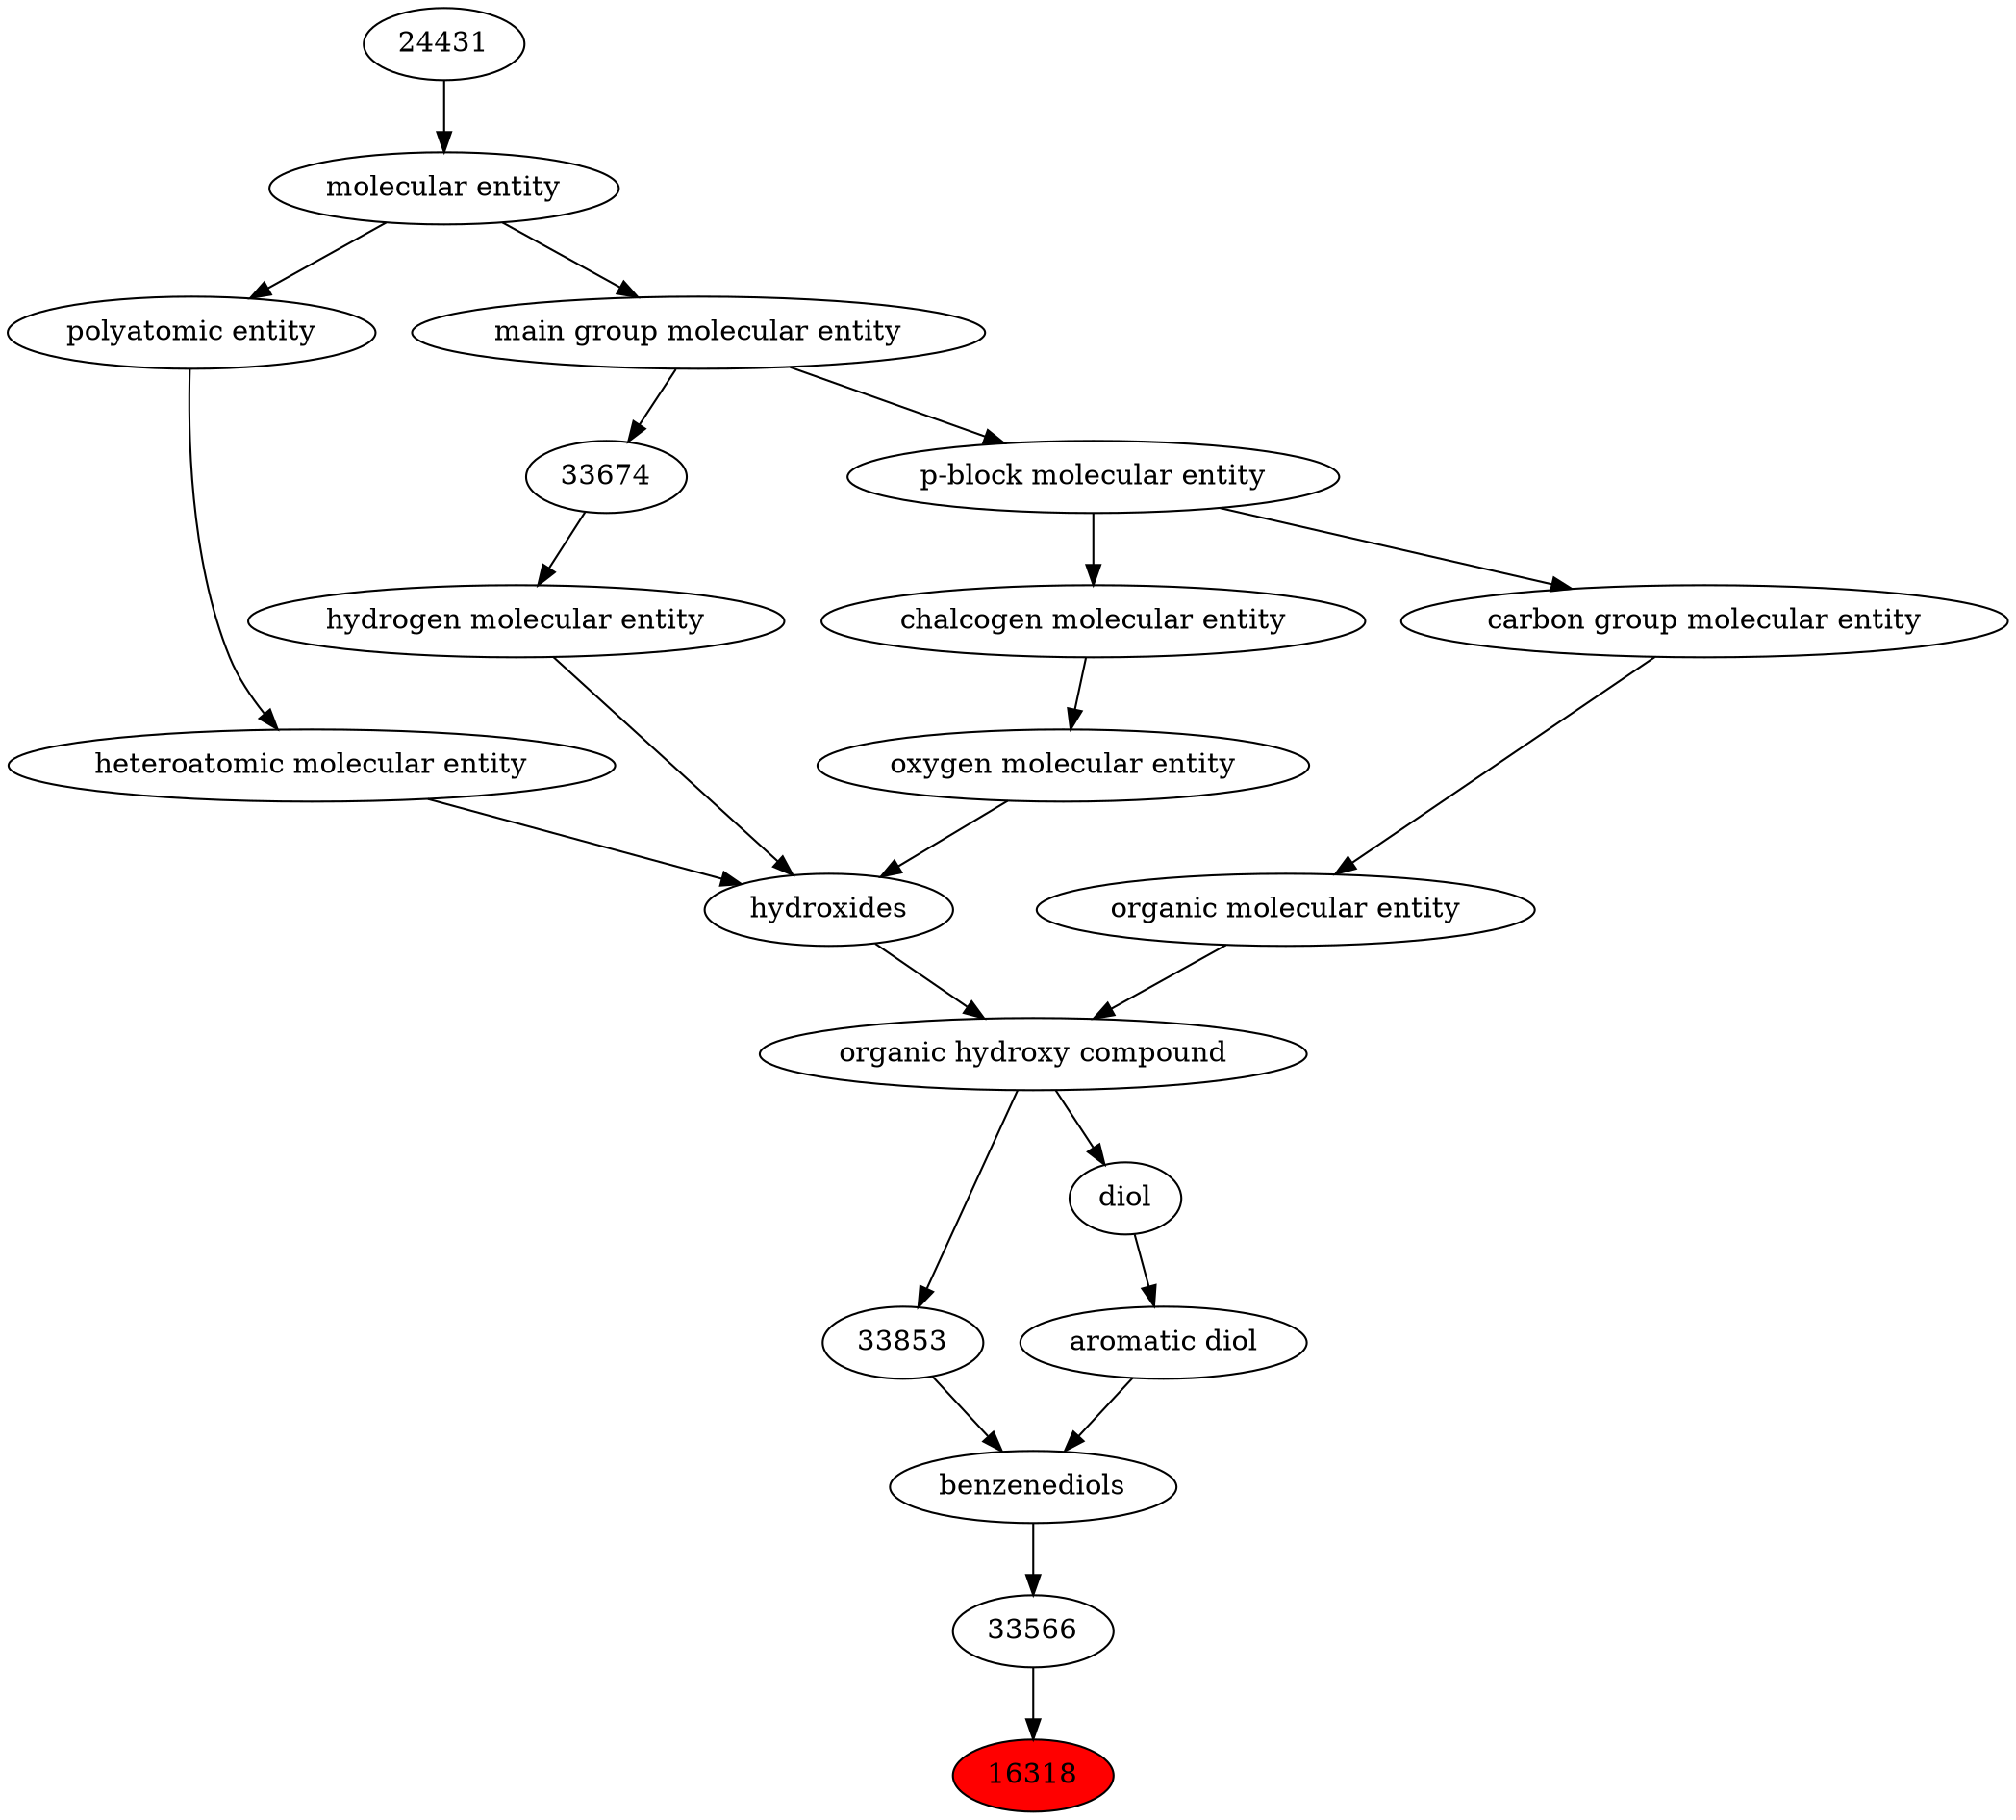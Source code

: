 digraph tree{ 
16318 [label="16318" fillcolor=red style=filled]
33566 -> 16318
33566 [label="33566"]
33570 -> 33566
33570 [label="benzenediols"]
33853 -> 33570
22625 -> 33570
33853 [label="33853"]
33822 -> 33853
22625 [label="aromatic diol"]
23824 -> 22625
33822 [label="organic hydroxy compound"]
24651 -> 33822
50860 -> 33822
23824 [label="diol"]
33822 -> 23824
24651 [label="hydroxides"]
25806 -> 24651
33608 -> 24651
37577 -> 24651
50860 [label="organic molecular entity"]
33582 -> 50860
25806 [label="oxygen molecular entity"]
33304 -> 25806
33608 [label="hydrogen molecular entity"]
33674 -> 33608
37577 [label="heteroatomic molecular entity"]
36357 -> 37577
33582 [label="carbon group molecular entity"]
33675 -> 33582
33304 [label="chalcogen molecular entity"]
33675 -> 33304
33674 [label="33674"]
33579 -> 33674
36357 [label="polyatomic entity"]
23367 -> 36357
33675 [label="p-block molecular entity"]
33579 -> 33675
33579 [label="main group molecular entity"]
23367 -> 33579
23367 [label="molecular entity"]
24431 -> 23367
24431 [label="24431"]
}